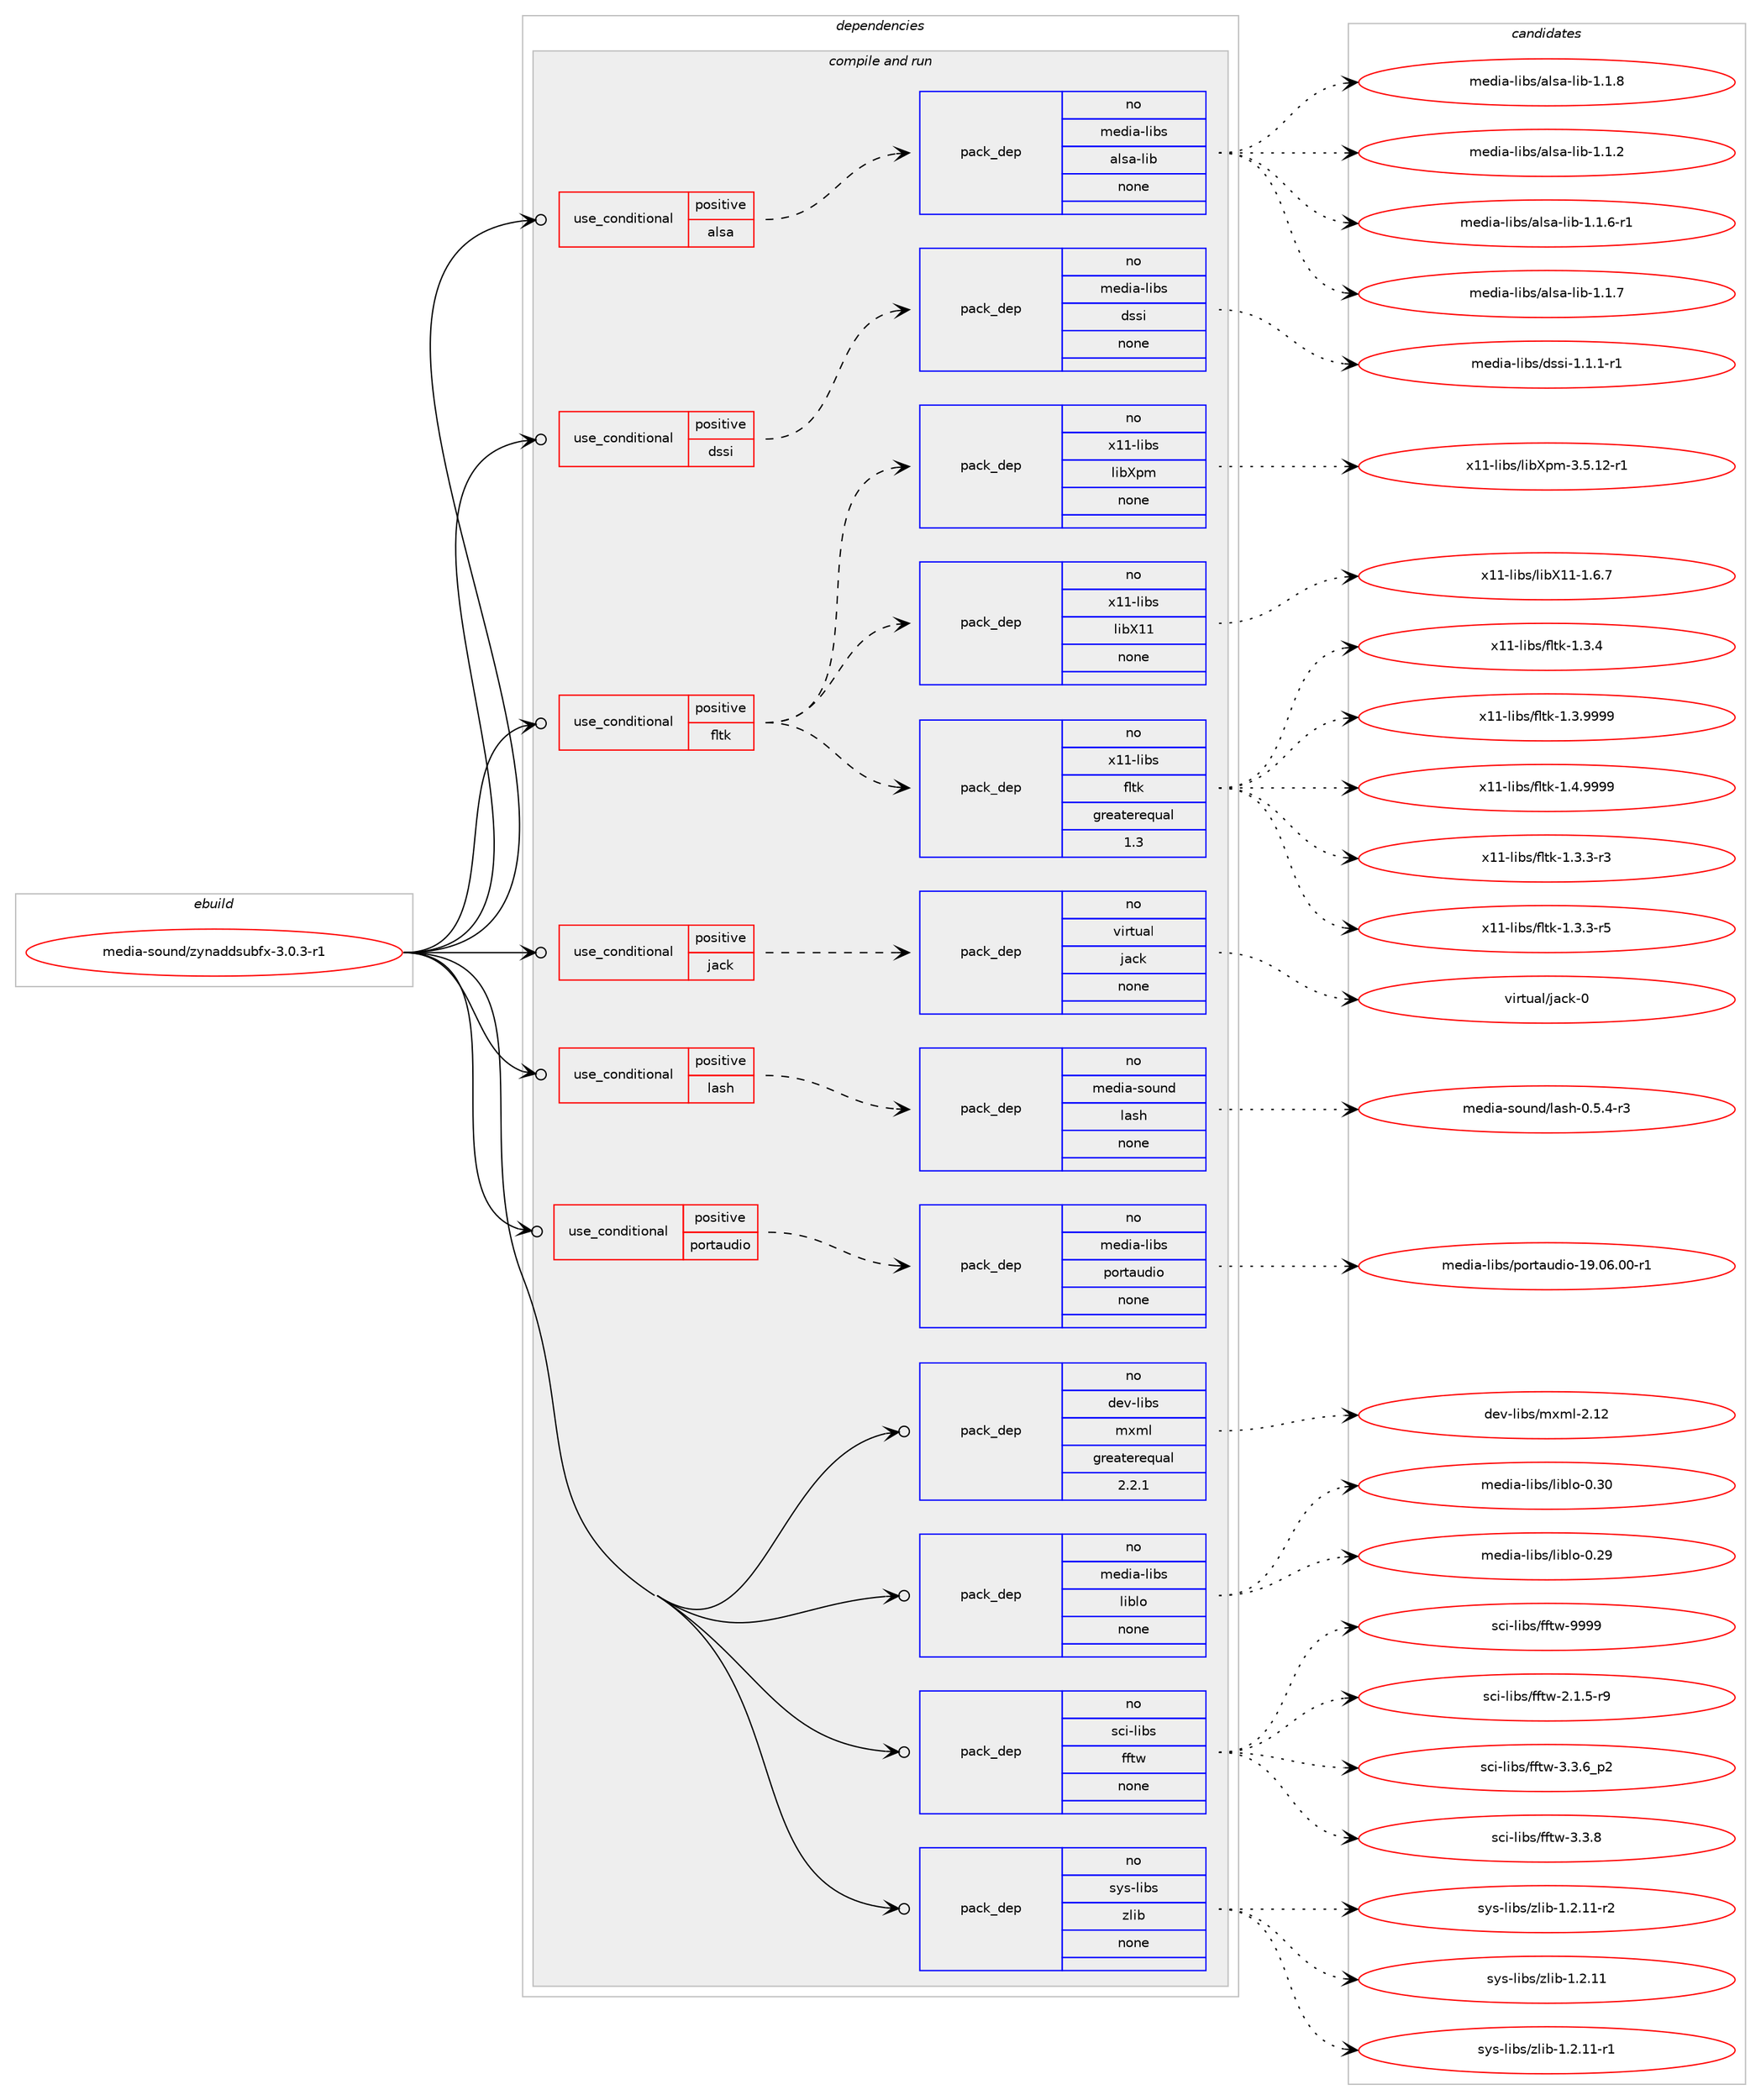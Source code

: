 digraph prolog {

# *************
# Graph options
# *************

newrank=true;
concentrate=true;
compound=true;
graph [rankdir=LR,fontname=Helvetica,fontsize=10,ranksep=1.5];#, ranksep=2.5, nodesep=0.2];
edge  [arrowhead=vee];
node  [fontname=Helvetica,fontsize=10];

# **********
# The ebuild
# **********

subgraph cluster_leftcol {
color=gray;
rank=same;
label=<<i>ebuild</i>>;
id [label="media-sound/zynaddsubfx-3.0.3-r1", color=red, width=4, href="../media-sound/zynaddsubfx-3.0.3-r1.svg"];
}

# ****************
# The dependencies
# ****************

subgraph cluster_midcol {
color=gray;
label=<<i>dependencies</i>>;
subgraph cluster_compile {
fillcolor="#eeeeee";
style=filled;
label=<<i>compile</i>>;
}
subgraph cluster_compileandrun {
fillcolor="#eeeeee";
style=filled;
label=<<i>compile and run</i>>;
subgraph cond438597 {
dependency1632104 [label=<<TABLE BORDER="0" CELLBORDER="1" CELLSPACING="0" CELLPADDING="4"><TR><TD ROWSPAN="3" CELLPADDING="10">use_conditional</TD></TR><TR><TD>positive</TD></TR><TR><TD>alsa</TD></TR></TABLE>>, shape=none, color=red];
subgraph pack1167149 {
dependency1632105 [label=<<TABLE BORDER="0" CELLBORDER="1" CELLSPACING="0" CELLPADDING="4" WIDTH="220"><TR><TD ROWSPAN="6" CELLPADDING="30">pack_dep</TD></TR><TR><TD WIDTH="110">no</TD></TR><TR><TD>media-libs</TD></TR><TR><TD>alsa-lib</TD></TR><TR><TD>none</TD></TR><TR><TD></TD></TR></TABLE>>, shape=none, color=blue];
}
dependency1632104:e -> dependency1632105:w [weight=20,style="dashed",arrowhead="vee"];
}
id:e -> dependency1632104:w [weight=20,style="solid",arrowhead="odotvee"];
subgraph cond438598 {
dependency1632106 [label=<<TABLE BORDER="0" CELLBORDER="1" CELLSPACING="0" CELLPADDING="4"><TR><TD ROWSPAN="3" CELLPADDING="10">use_conditional</TD></TR><TR><TD>positive</TD></TR><TR><TD>dssi</TD></TR></TABLE>>, shape=none, color=red];
subgraph pack1167150 {
dependency1632107 [label=<<TABLE BORDER="0" CELLBORDER="1" CELLSPACING="0" CELLPADDING="4" WIDTH="220"><TR><TD ROWSPAN="6" CELLPADDING="30">pack_dep</TD></TR><TR><TD WIDTH="110">no</TD></TR><TR><TD>media-libs</TD></TR><TR><TD>dssi</TD></TR><TR><TD>none</TD></TR><TR><TD></TD></TR></TABLE>>, shape=none, color=blue];
}
dependency1632106:e -> dependency1632107:w [weight=20,style="dashed",arrowhead="vee"];
}
id:e -> dependency1632106:w [weight=20,style="solid",arrowhead="odotvee"];
subgraph cond438599 {
dependency1632108 [label=<<TABLE BORDER="0" CELLBORDER="1" CELLSPACING="0" CELLPADDING="4"><TR><TD ROWSPAN="3" CELLPADDING="10">use_conditional</TD></TR><TR><TD>positive</TD></TR><TR><TD>fltk</TD></TR></TABLE>>, shape=none, color=red];
subgraph pack1167151 {
dependency1632109 [label=<<TABLE BORDER="0" CELLBORDER="1" CELLSPACING="0" CELLPADDING="4" WIDTH="220"><TR><TD ROWSPAN="6" CELLPADDING="30">pack_dep</TD></TR><TR><TD WIDTH="110">no</TD></TR><TR><TD>x11-libs</TD></TR><TR><TD>fltk</TD></TR><TR><TD>greaterequal</TD></TR><TR><TD>1.3</TD></TR></TABLE>>, shape=none, color=blue];
}
dependency1632108:e -> dependency1632109:w [weight=20,style="dashed",arrowhead="vee"];
subgraph pack1167152 {
dependency1632110 [label=<<TABLE BORDER="0" CELLBORDER="1" CELLSPACING="0" CELLPADDING="4" WIDTH="220"><TR><TD ROWSPAN="6" CELLPADDING="30">pack_dep</TD></TR><TR><TD WIDTH="110">no</TD></TR><TR><TD>x11-libs</TD></TR><TR><TD>libX11</TD></TR><TR><TD>none</TD></TR><TR><TD></TD></TR></TABLE>>, shape=none, color=blue];
}
dependency1632108:e -> dependency1632110:w [weight=20,style="dashed",arrowhead="vee"];
subgraph pack1167153 {
dependency1632111 [label=<<TABLE BORDER="0" CELLBORDER="1" CELLSPACING="0" CELLPADDING="4" WIDTH="220"><TR><TD ROWSPAN="6" CELLPADDING="30">pack_dep</TD></TR><TR><TD WIDTH="110">no</TD></TR><TR><TD>x11-libs</TD></TR><TR><TD>libXpm</TD></TR><TR><TD>none</TD></TR><TR><TD></TD></TR></TABLE>>, shape=none, color=blue];
}
dependency1632108:e -> dependency1632111:w [weight=20,style="dashed",arrowhead="vee"];
}
id:e -> dependency1632108:w [weight=20,style="solid",arrowhead="odotvee"];
subgraph cond438600 {
dependency1632112 [label=<<TABLE BORDER="0" CELLBORDER="1" CELLSPACING="0" CELLPADDING="4"><TR><TD ROWSPAN="3" CELLPADDING="10">use_conditional</TD></TR><TR><TD>positive</TD></TR><TR><TD>jack</TD></TR></TABLE>>, shape=none, color=red];
subgraph pack1167154 {
dependency1632113 [label=<<TABLE BORDER="0" CELLBORDER="1" CELLSPACING="0" CELLPADDING="4" WIDTH="220"><TR><TD ROWSPAN="6" CELLPADDING="30">pack_dep</TD></TR><TR><TD WIDTH="110">no</TD></TR><TR><TD>virtual</TD></TR><TR><TD>jack</TD></TR><TR><TD>none</TD></TR><TR><TD></TD></TR></TABLE>>, shape=none, color=blue];
}
dependency1632112:e -> dependency1632113:w [weight=20,style="dashed",arrowhead="vee"];
}
id:e -> dependency1632112:w [weight=20,style="solid",arrowhead="odotvee"];
subgraph cond438601 {
dependency1632114 [label=<<TABLE BORDER="0" CELLBORDER="1" CELLSPACING="0" CELLPADDING="4"><TR><TD ROWSPAN="3" CELLPADDING="10">use_conditional</TD></TR><TR><TD>positive</TD></TR><TR><TD>lash</TD></TR></TABLE>>, shape=none, color=red];
subgraph pack1167155 {
dependency1632115 [label=<<TABLE BORDER="0" CELLBORDER="1" CELLSPACING="0" CELLPADDING="4" WIDTH="220"><TR><TD ROWSPAN="6" CELLPADDING="30">pack_dep</TD></TR><TR><TD WIDTH="110">no</TD></TR><TR><TD>media-sound</TD></TR><TR><TD>lash</TD></TR><TR><TD>none</TD></TR><TR><TD></TD></TR></TABLE>>, shape=none, color=blue];
}
dependency1632114:e -> dependency1632115:w [weight=20,style="dashed",arrowhead="vee"];
}
id:e -> dependency1632114:w [weight=20,style="solid",arrowhead="odotvee"];
subgraph cond438602 {
dependency1632116 [label=<<TABLE BORDER="0" CELLBORDER="1" CELLSPACING="0" CELLPADDING="4"><TR><TD ROWSPAN="3" CELLPADDING="10">use_conditional</TD></TR><TR><TD>positive</TD></TR><TR><TD>portaudio</TD></TR></TABLE>>, shape=none, color=red];
subgraph pack1167156 {
dependency1632117 [label=<<TABLE BORDER="0" CELLBORDER="1" CELLSPACING="0" CELLPADDING="4" WIDTH="220"><TR><TD ROWSPAN="6" CELLPADDING="30">pack_dep</TD></TR><TR><TD WIDTH="110">no</TD></TR><TR><TD>media-libs</TD></TR><TR><TD>portaudio</TD></TR><TR><TD>none</TD></TR><TR><TD></TD></TR></TABLE>>, shape=none, color=blue];
}
dependency1632116:e -> dependency1632117:w [weight=20,style="dashed",arrowhead="vee"];
}
id:e -> dependency1632116:w [weight=20,style="solid",arrowhead="odotvee"];
subgraph pack1167157 {
dependency1632118 [label=<<TABLE BORDER="0" CELLBORDER="1" CELLSPACING="0" CELLPADDING="4" WIDTH="220"><TR><TD ROWSPAN="6" CELLPADDING="30">pack_dep</TD></TR><TR><TD WIDTH="110">no</TD></TR><TR><TD>dev-libs</TD></TR><TR><TD>mxml</TD></TR><TR><TD>greaterequal</TD></TR><TR><TD>2.2.1</TD></TR></TABLE>>, shape=none, color=blue];
}
id:e -> dependency1632118:w [weight=20,style="solid",arrowhead="odotvee"];
subgraph pack1167158 {
dependency1632119 [label=<<TABLE BORDER="0" CELLBORDER="1" CELLSPACING="0" CELLPADDING="4" WIDTH="220"><TR><TD ROWSPAN="6" CELLPADDING="30">pack_dep</TD></TR><TR><TD WIDTH="110">no</TD></TR><TR><TD>media-libs</TD></TR><TR><TD>liblo</TD></TR><TR><TD>none</TD></TR><TR><TD></TD></TR></TABLE>>, shape=none, color=blue];
}
id:e -> dependency1632119:w [weight=20,style="solid",arrowhead="odotvee"];
subgraph pack1167159 {
dependency1632120 [label=<<TABLE BORDER="0" CELLBORDER="1" CELLSPACING="0" CELLPADDING="4" WIDTH="220"><TR><TD ROWSPAN="6" CELLPADDING="30">pack_dep</TD></TR><TR><TD WIDTH="110">no</TD></TR><TR><TD>sci-libs</TD></TR><TR><TD>fftw</TD></TR><TR><TD>none</TD></TR><TR><TD></TD></TR></TABLE>>, shape=none, color=blue];
}
id:e -> dependency1632120:w [weight=20,style="solid",arrowhead="odotvee"];
subgraph pack1167160 {
dependency1632121 [label=<<TABLE BORDER="0" CELLBORDER="1" CELLSPACING="0" CELLPADDING="4" WIDTH="220"><TR><TD ROWSPAN="6" CELLPADDING="30">pack_dep</TD></TR><TR><TD WIDTH="110">no</TD></TR><TR><TD>sys-libs</TD></TR><TR><TD>zlib</TD></TR><TR><TD>none</TD></TR><TR><TD></TD></TR></TABLE>>, shape=none, color=blue];
}
id:e -> dependency1632121:w [weight=20,style="solid",arrowhead="odotvee"];
}
subgraph cluster_run {
fillcolor="#eeeeee";
style=filled;
label=<<i>run</i>>;
}
}

# **************
# The candidates
# **************

subgraph cluster_choices {
rank=same;
color=gray;
label=<<i>candidates</i>>;

subgraph choice1167149 {
color=black;
nodesep=1;
choice1091011001059745108105981154797108115974510810598454946494650 [label="media-libs/alsa-lib-1.1.2", color=red, width=4,href="../media-libs/alsa-lib-1.1.2.svg"];
choice10910110010597451081059811547971081159745108105984549464946544511449 [label="media-libs/alsa-lib-1.1.6-r1", color=red, width=4,href="../media-libs/alsa-lib-1.1.6-r1.svg"];
choice1091011001059745108105981154797108115974510810598454946494655 [label="media-libs/alsa-lib-1.1.7", color=red, width=4,href="../media-libs/alsa-lib-1.1.7.svg"];
choice1091011001059745108105981154797108115974510810598454946494656 [label="media-libs/alsa-lib-1.1.8", color=red, width=4,href="../media-libs/alsa-lib-1.1.8.svg"];
dependency1632105:e -> choice1091011001059745108105981154797108115974510810598454946494650:w [style=dotted,weight="100"];
dependency1632105:e -> choice10910110010597451081059811547971081159745108105984549464946544511449:w [style=dotted,weight="100"];
dependency1632105:e -> choice1091011001059745108105981154797108115974510810598454946494655:w [style=dotted,weight="100"];
dependency1632105:e -> choice1091011001059745108105981154797108115974510810598454946494656:w [style=dotted,weight="100"];
}
subgraph choice1167150 {
color=black;
nodesep=1;
choice109101100105974510810598115471001151151054549464946494511449 [label="media-libs/dssi-1.1.1-r1", color=red, width=4,href="../media-libs/dssi-1.1.1-r1.svg"];
dependency1632107:e -> choice109101100105974510810598115471001151151054549464946494511449:w [style=dotted,weight="100"];
}
subgraph choice1167151 {
color=black;
nodesep=1;
choice12049494510810598115471021081161074549465146514511451 [label="x11-libs/fltk-1.3.3-r3", color=red, width=4,href="../x11-libs/fltk-1.3.3-r3.svg"];
choice12049494510810598115471021081161074549465146514511453 [label="x11-libs/fltk-1.3.3-r5", color=red, width=4,href="../x11-libs/fltk-1.3.3-r5.svg"];
choice1204949451081059811547102108116107454946514652 [label="x11-libs/fltk-1.3.4", color=red, width=4,href="../x11-libs/fltk-1.3.4.svg"];
choice1204949451081059811547102108116107454946514657575757 [label="x11-libs/fltk-1.3.9999", color=red, width=4,href="../x11-libs/fltk-1.3.9999.svg"];
choice1204949451081059811547102108116107454946524657575757 [label="x11-libs/fltk-1.4.9999", color=red, width=4,href="../x11-libs/fltk-1.4.9999.svg"];
dependency1632109:e -> choice12049494510810598115471021081161074549465146514511451:w [style=dotted,weight="100"];
dependency1632109:e -> choice12049494510810598115471021081161074549465146514511453:w [style=dotted,weight="100"];
dependency1632109:e -> choice1204949451081059811547102108116107454946514652:w [style=dotted,weight="100"];
dependency1632109:e -> choice1204949451081059811547102108116107454946514657575757:w [style=dotted,weight="100"];
dependency1632109:e -> choice1204949451081059811547102108116107454946524657575757:w [style=dotted,weight="100"];
}
subgraph choice1167152 {
color=black;
nodesep=1;
choice120494945108105981154710810598884949454946544655 [label="x11-libs/libX11-1.6.7", color=red, width=4,href="../x11-libs/libX11-1.6.7.svg"];
dependency1632110:e -> choice120494945108105981154710810598884949454946544655:w [style=dotted,weight="100"];
}
subgraph choice1167153 {
color=black;
nodesep=1;
choice12049494510810598115471081059888112109455146534649504511449 [label="x11-libs/libXpm-3.5.12-r1", color=red, width=4,href="../x11-libs/libXpm-3.5.12-r1.svg"];
dependency1632111:e -> choice12049494510810598115471081059888112109455146534649504511449:w [style=dotted,weight="100"];
}
subgraph choice1167154 {
color=black;
nodesep=1;
choice118105114116117971084710697991074548 [label="virtual/jack-0", color=red, width=4,href="../virtual/jack-0.svg"];
dependency1632113:e -> choice118105114116117971084710697991074548:w [style=dotted,weight="100"];
}
subgraph choice1167155 {
color=black;
nodesep=1;
choice109101100105974511511111711010047108971151044548465346524511451 [label="media-sound/lash-0.5.4-r3", color=red, width=4,href="../media-sound/lash-0.5.4-r3.svg"];
dependency1632115:e -> choice109101100105974511511111711010047108971151044548465346524511451:w [style=dotted,weight="100"];
}
subgraph choice1167156 {
color=black;
nodesep=1;
choice10910110010597451081059811547112111114116971171001051114549574648544648484511449 [label="media-libs/portaudio-19.06.00-r1", color=red, width=4,href="../media-libs/portaudio-19.06.00-r1.svg"];
dependency1632117:e -> choice10910110010597451081059811547112111114116971171001051114549574648544648484511449:w [style=dotted,weight="100"];
}
subgraph choice1167157 {
color=black;
nodesep=1;
choice1001011184510810598115471091201091084550464950 [label="dev-libs/mxml-2.12", color=red, width=4,href="../dev-libs/mxml-2.12.svg"];
dependency1632118:e -> choice1001011184510810598115471091201091084550464950:w [style=dotted,weight="100"];
}
subgraph choice1167158 {
color=black;
nodesep=1;
choice10910110010597451081059811547108105981081114548465057 [label="media-libs/liblo-0.29", color=red, width=4,href="../media-libs/liblo-0.29.svg"];
choice10910110010597451081059811547108105981081114548465148 [label="media-libs/liblo-0.30", color=red, width=4,href="../media-libs/liblo-0.30.svg"];
dependency1632119:e -> choice10910110010597451081059811547108105981081114548465057:w [style=dotted,weight="100"];
dependency1632119:e -> choice10910110010597451081059811547108105981081114548465148:w [style=dotted,weight="100"];
}
subgraph choice1167159 {
color=black;
nodesep=1;
choice115991054510810598115471021021161194550464946534511457 [label="sci-libs/fftw-2.1.5-r9", color=red, width=4,href="../sci-libs/fftw-2.1.5-r9.svg"];
choice115991054510810598115471021021161194551465146549511250 [label="sci-libs/fftw-3.3.6_p2", color=red, width=4,href="../sci-libs/fftw-3.3.6_p2.svg"];
choice11599105451081059811547102102116119455146514656 [label="sci-libs/fftw-3.3.8", color=red, width=4,href="../sci-libs/fftw-3.3.8.svg"];
choice115991054510810598115471021021161194557575757 [label="sci-libs/fftw-9999", color=red, width=4,href="../sci-libs/fftw-9999.svg"];
dependency1632120:e -> choice115991054510810598115471021021161194550464946534511457:w [style=dotted,weight="100"];
dependency1632120:e -> choice115991054510810598115471021021161194551465146549511250:w [style=dotted,weight="100"];
dependency1632120:e -> choice11599105451081059811547102102116119455146514656:w [style=dotted,weight="100"];
dependency1632120:e -> choice115991054510810598115471021021161194557575757:w [style=dotted,weight="100"];
}
subgraph choice1167160 {
color=black;
nodesep=1;
choice1151211154510810598115471221081059845494650464949 [label="sys-libs/zlib-1.2.11", color=red, width=4,href="../sys-libs/zlib-1.2.11.svg"];
choice11512111545108105981154712210810598454946504649494511449 [label="sys-libs/zlib-1.2.11-r1", color=red, width=4,href="../sys-libs/zlib-1.2.11-r1.svg"];
choice11512111545108105981154712210810598454946504649494511450 [label="sys-libs/zlib-1.2.11-r2", color=red, width=4,href="../sys-libs/zlib-1.2.11-r2.svg"];
dependency1632121:e -> choice1151211154510810598115471221081059845494650464949:w [style=dotted,weight="100"];
dependency1632121:e -> choice11512111545108105981154712210810598454946504649494511449:w [style=dotted,weight="100"];
dependency1632121:e -> choice11512111545108105981154712210810598454946504649494511450:w [style=dotted,weight="100"];
}
}

}
